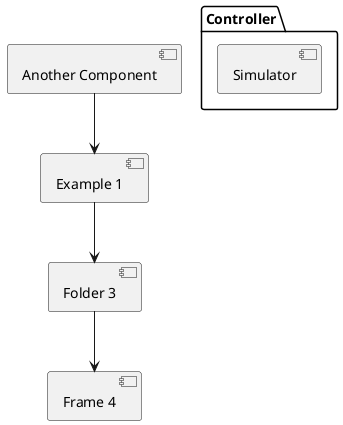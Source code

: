 @startuml
'https://plantuml.com/component-diagram


package "Controller" {
    [Simulator]
}


[Another Component] --> [Example 1]
[Example 1] --> [Folder 3]
[Folder 3] --> [Frame 4]

@enduml